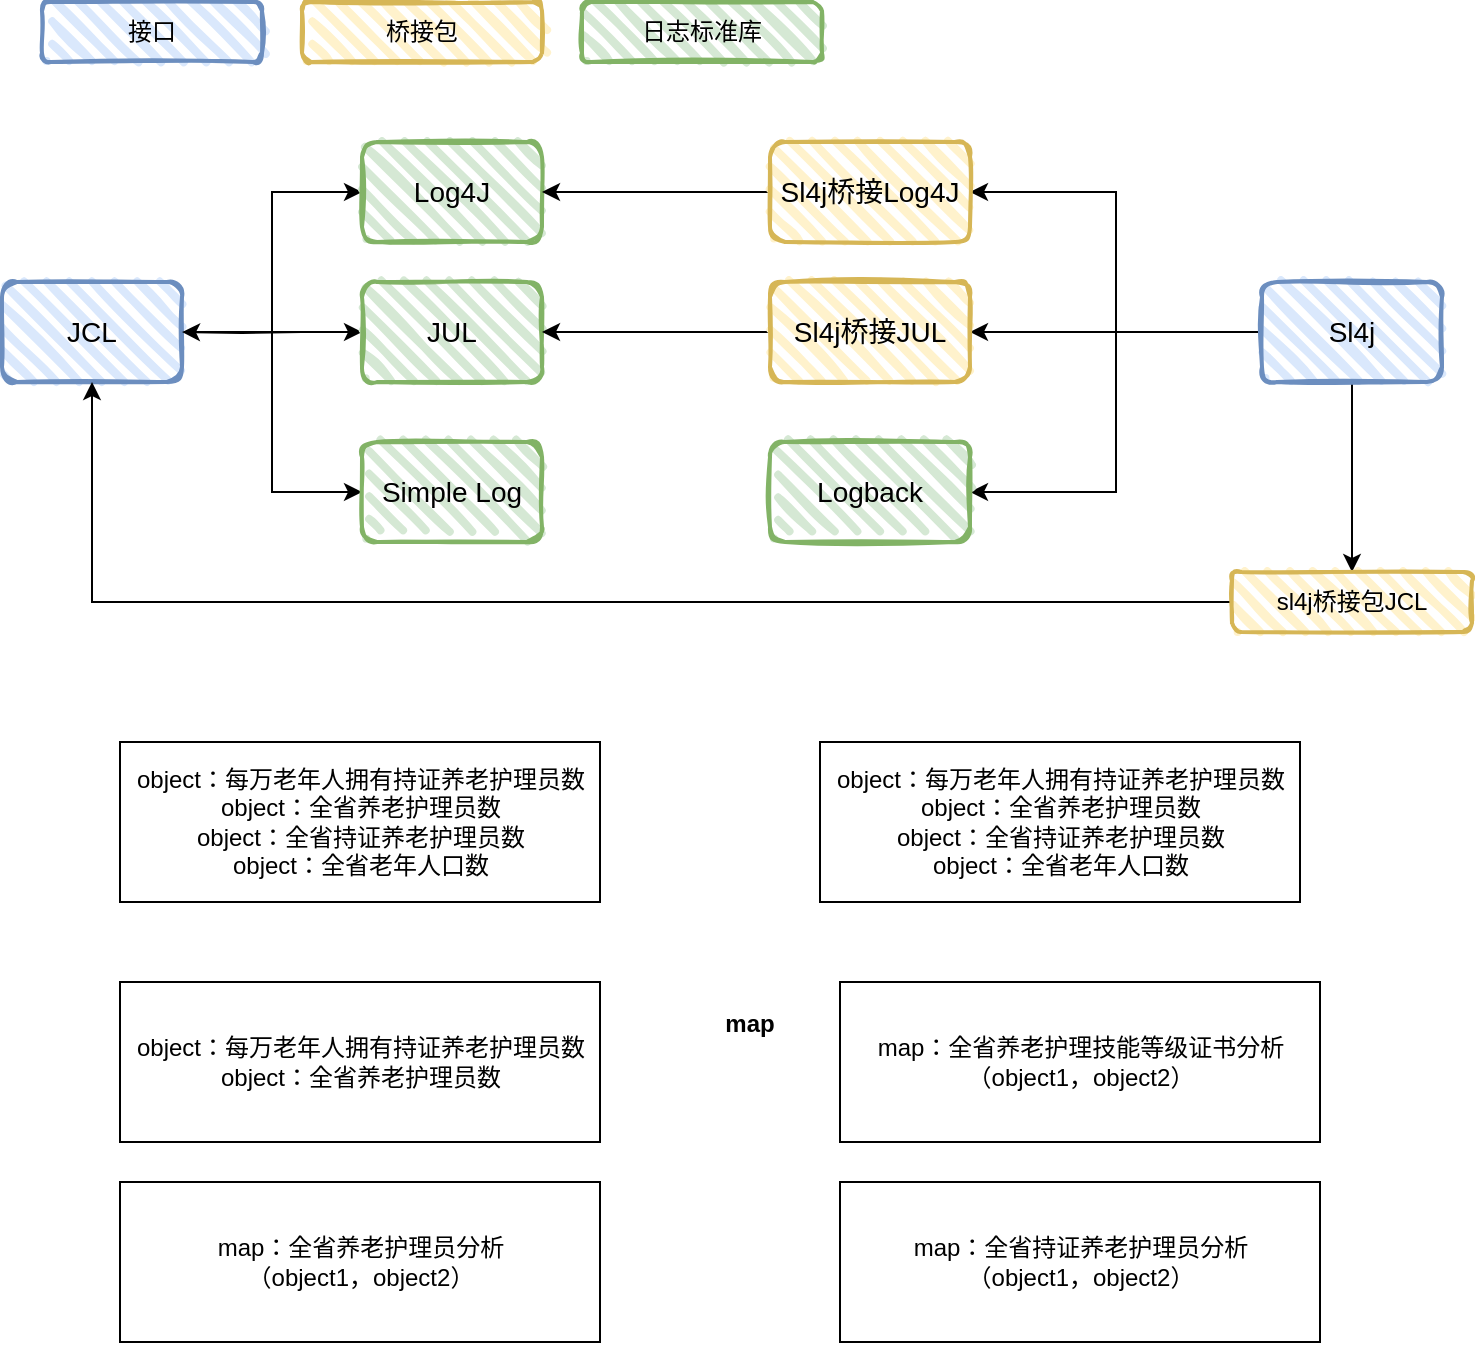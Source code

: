 <mxfile version="14.9.8" type="github">
  <diagram id="BYYno-JaMnYyA7W0cNma" name="Page-1">
    <mxGraphModel dx="1038" dy="547" grid="1" gridSize="10" guides="1" tooltips="1" connect="1" arrows="1" fold="1" page="1" pageScale="1" pageWidth="827" pageHeight="1169" math="0" shadow="0">
      <root>
        <mxCell id="0" />
        <mxCell id="1" parent="0" />
        <mxCell id="Vf-D3ZCTmiQmfs8M05H1-2" value="map" style="text;align=center;fontStyle=1;verticalAlign=middle;spacingLeft=3;spacingRight=3;strokeColor=none;rotatable=0;points=[[0,0.5],[1,0.5]];portConstraint=eastwest;" parent="1" vertex="1">
          <mxGeometry x="89" y="400" width="650" height="340" as="geometry" />
        </mxCell>
        <mxCell id="2O9lWl0sQp2YSCBKTiPs-4" value="接口" style="rounded=1;whiteSpace=wrap;html=1;strokeWidth=2;fillWeight=4;hachureGap=8;hachureAngle=45;fillColor=#dae8fc;sketch=1;strokeColor=#6c8ebf;" parent="1" vertex="1">
          <mxGeometry x="60" y="60" width="110" height="30" as="geometry" />
        </mxCell>
        <mxCell id="2O9lWl0sQp2YSCBKTiPs-5" value="桥接包" style="rounded=1;whiteSpace=wrap;html=1;strokeWidth=2;fillWeight=4;hachureGap=8;hachureAngle=45;fillColor=#fff2cc;sketch=1;strokeColor=#d6b656;" parent="1" vertex="1">
          <mxGeometry x="190" y="60" width="120" height="30" as="geometry" />
        </mxCell>
        <mxCell id="2O9lWl0sQp2YSCBKTiPs-6" value="日志标准库" style="rounded=1;whiteSpace=wrap;html=1;strokeWidth=2;fillWeight=4;hachureGap=8;hachureAngle=45;fillColor=#d5e8d4;sketch=1;strokeColor=#82b366;" parent="1" vertex="1">
          <mxGeometry x="330" y="60" width="120" height="30" as="geometry" />
        </mxCell>
        <mxCell id="2O9lWl0sQp2YSCBKTiPs-8" style="edgeStyle=orthogonalEdgeStyle;rounded=0;orthogonalLoop=1;jettySize=auto;html=1;" parent="1" source="2O9lWl0sQp2YSCBKTiPs-7" edge="1">
          <mxGeometry relative="1" as="geometry">
            <mxPoint x="220" y="225" as="targetPoint" />
          </mxGeometry>
        </mxCell>
        <mxCell id="2O9lWl0sQp2YSCBKTiPs-12" style="edgeStyle=orthogonalEdgeStyle;rounded=0;orthogonalLoop=1;jettySize=auto;html=1;entryX=0;entryY=0.5;entryDx=0;entryDy=0;" parent="1" source="2O9lWl0sQp2YSCBKTiPs-7" target="2O9lWl0sQp2YSCBKTiPs-10" edge="1">
          <mxGeometry relative="1" as="geometry">
            <Array as="points">
              <mxPoint x="175" y="225" />
              <mxPoint x="175" y="155" />
            </Array>
          </mxGeometry>
        </mxCell>
        <mxCell id="2O9lWl0sQp2YSCBKTiPs-14" style="edgeStyle=orthogonalEdgeStyle;rounded=0;orthogonalLoop=1;jettySize=auto;html=1;entryX=0;entryY=0.5;entryDx=0;entryDy=0;" parent="1" source="2O9lWl0sQp2YSCBKTiPs-7" target="2O9lWl0sQp2YSCBKTiPs-11" edge="1">
          <mxGeometry relative="1" as="geometry" />
        </mxCell>
        <mxCell id="2O9lWl0sQp2YSCBKTiPs-7" value="&lt;font style=&quot;font-size: 14px&quot;&gt;JCL&lt;/font&gt;" style="rounded=1;whiteSpace=wrap;html=1;strokeWidth=2;fillWeight=4;hachureGap=8;hachureAngle=45;fillColor=#dae8fc;sketch=1;strokeColor=#6c8ebf;" parent="1" vertex="1">
          <mxGeometry x="40" y="200" width="90" height="50" as="geometry" />
        </mxCell>
        <mxCell id="_crLHbXTW8OPMf0oXl-M-5" value="" style="edgeStyle=orthogonalEdgeStyle;rounded=0;orthogonalLoop=1;jettySize=auto;html=1;" parent="1" target="2O9lWl0sQp2YSCBKTiPs-7" edge="1">
          <mxGeometry relative="1" as="geometry">
            <mxPoint x="190" y="225" as="sourcePoint" />
          </mxGeometry>
        </mxCell>
        <mxCell id="2O9lWl0sQp2YSCBKTiPs-9" value="&lt;font style=&quot;font-size: 14px&quot;&gt;JUL&lt;/font&gt;" style="rounded=1;whiteSpace=wrap;html=1;strokeWidth=2;fillWeight=4;hachureGap=8;hachureAngle=45;fillColor=#d5e8d4;sketch=1;strokeColor=#82b366;" parent="1" vertex="1">
          <mxGeometry x="220" y="200" width="90" height="50" as="geometry" />
        </mxCell>
        <mxCell id="2O9lWl0sQp2YSCBKTiPs-10" value="&lt;font style=&quot;font-size: 14px&quot;&gt;Log4J&lt;/font&gt;" style="rounded=1;whiteSpace=wrap;html=1;strokeWidth=2;fillWeight=4;hachureGap=8;hachureAngle=45;fillColor=#d5e8d4;sketch=1;strokeColor=#82b366;" parent="1" vertex="1">
          <mxGeometry x="220" y="130" width="90" height="50" as="geometry" />
        </mxCell>
        <mxCell id="2O9lWl0sQp2YSCBKTiPs-11" value="&lt;font style=&quot;font-size: 14px&quot;&gt;Simple Log&lt;/font&gt;" style="rounded=1;whiteSpace=wrap;html=1;strokeWidth=2;fillWeight=4;hachureGap=8;hachureAngle=45;fillColor=#d5e8d4;sketch=1;strokeColor=#82b366;" parent="1" vertex="1">
          <mxGeometry x="220" y="280" width="90" height="50" as="geometry" />
        </mxCell>
        <mxCell id="2O9lWl0sQp2YSCBKTiPs-16" style="edgeStyle=orthogonalEdgeStyle;rounded=0;orthogonalLoop=1;jettySize=auto;html=1;entryX=1;entryY=0.5;entryDx=0;entryDy=0;" parent="1" source="2O9lWl0sQp2YSCBKTiPs-15" target="2O9lWl0sQp2YSCBKTiPs-18" edge="1">
          <mxGeometry relative="1" as="geometry">
            <mxPoint x="550" y="225" as="targetPoint" />
            <Array as="points" />
          </mxGeometry>
        </mxCell>
        <mxCell id="2O9lWl0sQp2YSCBKTiPs-20" style="edgeStyle=orthogonalEdgeStyle;rounded=0;orthogonalLoop=1;jettySize=auto;html=1;entryX=1;entryY=0.5;entryDx=0;entryDy=0;" parent="1" source="2O9lWl0sQp2YSCBKTiPs-15" target="2O9lWl0sQp2YSCBKTiPs-19" edge="1">
          <mxGeometry relative="1" as="geometry" />
        </mxCell>
        <mxCell id="2O9lWl0sQp2YSCBKTiPs-22" style="edgeStyle=orthogonalEdgeStyle;rounded=0;orthogonalLoop=1;jettySize=auto;html=1;entryX=1;entryY=0.5;entryDx=0;entryDy=0;" parent="1" source="2O9lWl0sQp2YSCBKTiPs-15" target="2O9lWl0sQp2YSCBKTiPs-21" edge="1">
          <mxGeometry relative="1" as="geometry" />
        </mxCell>
        <mxCell id="_crLHbXTW8OPMf0oXl-M-2" style="edgeStyle=orthogonalEdgeStyle;rounded=0;orthogonalLoop=1;jettySize=auto;html=1;entryX=0.5;entryY=0;entryDx=0;entryDy=0;" parent="1" source="2O9lWl0sQp2YSCBKTiPs-15" target="2O9lWl0sQp2YSCBKTiPs-26" edge="1">
          <mxGeometry relative="1" as="geometry" />
        </mxCell>
        <mxCell id="2O9lWl0sQp2YSCBKTiPs-15" value="&lt;font style=&quot;font-size: 14px&quot;&gt;Sl4j&lt;/font&gt;" style="rounded=1;whiteSpace=wrap;html=1;strokeWidth=2;fillWeight=4;hachureGap=8;hachureAngle=45;fillColor=#dae8fc;sketch=1;strokeColor=#6c8ebf;" parent="1" vertex="1">
          <mxGeometry x="670" y="200" width="90" height="50" as="geometry" />
        </mxCell>
        <mxCell id="2O9lWl0sQp2YSCBKTiPs-23" style="edgeStyle=orthogonalEdgeStyle;rounded=0;orthogonalLoop=1;jettySize=auto;html=1;entryX=1;entryY=0.5;entryDx=0;entryDy=0;" parent="1" source="2O9lWl0sQp2YSCBKTiPs-18" target="2O9lWl0sQp2YSCBKTiPs-10" edge="1">
          <mxGeometry relative="1" as="geometry" />
        </mxCell>
        <mxCell id="2O9lWl0sQp2YSCBKTiPs-18" value="&lt;font style=&quot;font-size: 14px&quot;&gt;Sl4j桥接Log4J&lt;/font&gt;" style="rounded=1;whiteSpace=wrap;html=1;strokeWidth=2;fillWeight=4;hachureGap=8;hachureAngle=45;fillColor=#fff2cc;sketch=1;strokeColor=#d6b656;" parent="1" vertex="1">
          <mxGeometry x="424" y="130" width="100" height="50" as="geometry" />
        </mxCell>
        <mxCell id="2O9lWl0sQp2YSCBKTiPs-24" style="edgeStyle=orthogonalEdgeStyle;rounded=0;orthogonalLoop=1;jettySize=auto;html=1;entryX=1;entryY=0.5;entryDx=0;entryDy=0;" parent="1" source="2O9lWl0sQp2YSCBKTiPs-19" target="2O9lWl0sQp2YSCBKTiPs-9" edge="1">
          <mxGeometry relative="1" as="geometry" />
        </mxCell>
        <mxCell id="2O9lWl0sQp2YSCBKTiPs-19" value="&lt;font style=&quot;font-size: 14px&quot;&gt;Sl4j桥接JUL&lt;/font&gt;" style="rounded=1;whiteSpace=wrap;html=1;strokeWidth=2;fillWeight=4;hachureGap=8;hachureAngle=45;fillColor=#fff2cc;sketch=1;strokeColor=#d6b656;" parent="1" vertex="1">
          <mxGeometry x="424" y="200" width="100" height="50" as="geometry" />
        </mxCell>
        <mxCell id="2O9lWl0sQp2YSCBKTiPs-21" value="&lt;font style=&quot;font-size: 14px&quot;&gt;Logback&lt;/font&gt;" style="rounded=1;whiteSpace=wrap;html=1;strokeWidth=2;fillWeight=4;hachureGap=8;hachureAngle=45;fillColor=#d5e8d4;sketch=1;strokeColor=#82b366;" parent="1" vertex="1">
          <mxGeometry x="424" y="280" width="100" height="50" as="geometry" />
        </mxCell>
        <mxCell id="_crLHbXTW8OPMf0oXl-M-3" style="edgeStyle=orthogonalEdgeStyle;rounded=0;orthogonalLoop=1;jettySize=auto;html=1;entryX=0.5;entryY=1;entryDx=0;entryDy=0;" parent="1" source="2O9lWl0sQp2YSCBKTiPs-26" target="2O9lWl0sQp2YSCBKTiPs-7" edge="1">
          <mxGeometry relative="1" as="geometry" />
        </mxCell>
        <mxCell id="2O9lWl0sQp2YSCBKTiPs-26" value="sl4j桥接包JCL" style="rounded=1;whiteSpace=wrap;html=1;strokeWidth=2;fillWeight=4;hachureGap=8;hachureAngle=45;fillColor=#fff2cc;sketch=1;strokeColor=#d6b656;" parent="1" vertex="1">
          <mxGeometry x="655" y="345" width="120" height="30" as="geometry" />
        </mxCell>
        <mxCell id="Vf-D3ZCTmiQmfs8M05H1-1" value="object：每万老年人拥有持证养老护理员数&lt;br&gt;object：全省养老护理员数&lt;br&gt;object：全省持证养老护理员数&lt;br&gt;object：全省老年人口数" style="html=1;" parent="1" vertex="1">
          <mxGeometry x="99" y="430" width="240" height="80" as="geometry" />
        </mxCell>
        <mxCell id="Vf-D3ZCTmiQmfs8M05H1-7" value="object：每万老年人拥有持证养老护理员数&lt;br&gt;object：全省养老护理员数" style="html=1;" parent="1" vertex="1">
          <mxGeometry x="99" y="550" width="240" height="80" as="geometry" />
        </mxCell>
        <mxCell id="Vf-D3ZCTmiQmfs8M05H1-8" value="map：全省养老护理技能等级证书分析&lt;br&gt;（object1，object2）" style="html=1;" parent="1" vertex="1">
          <mxGeometry x="459" y="550" width="240" height="80" as="geometry" />
        </mxCell>
        <mxCell id="Vf-D3ZCTmiQmfs8M05H1-9" value="object：每万老年人拥有持证养老护理员数&lt;br&gt;object：全省养老护理员数&lt;br&gt;object：全省持证养老护理员数&lt;br&gt;object：全省老年人口数" style="html=1;" parent="1" vertex="1">
          <mxGeometry x="449" y="430" width="240" height="80" as="geometry" />
        </mxCell>
        <mxCell id="Vf-D3ZCTmiQmfs8M05H1-10" value="map：全省养老护理员分析&lt;br&gt;（object1，object2）" style="html=1;" parent="1" vertex="1">
          <mxGeometry x="99" y="650" width="240" height="80" as="geometry" />
        </mxCell>
        <mxCell id="Vf-D3ZCTmiQmfs8M05H1-11" value="map：全省持证养老护理员分析&lt;br&gt;（object1，object2）" style="html=1;" parent="1" vertex="1">
          <mxGeometry x="459" y="650" width="240" height="80" as="geometry" />
        </mxCell>
      </root>
    </mxGraphModel>
  </diagram>
</mxfile>
